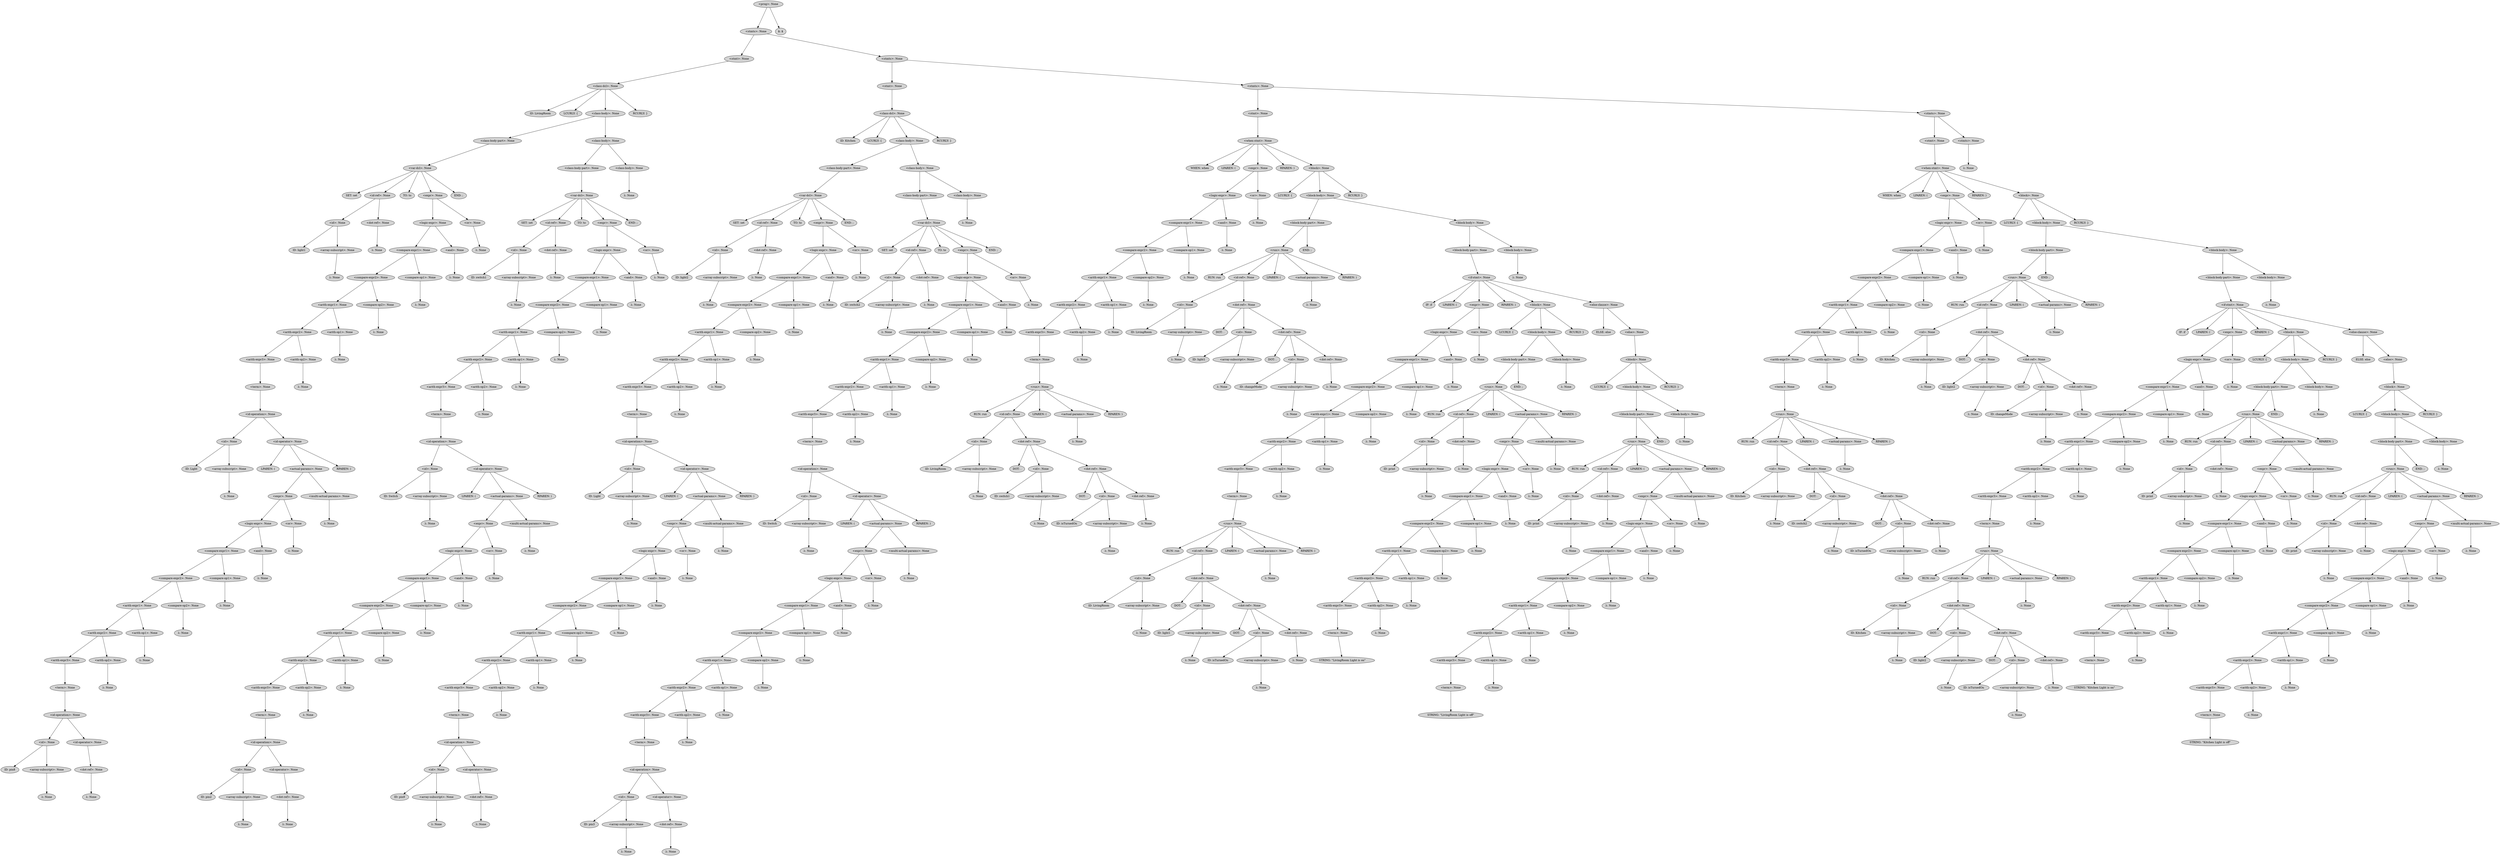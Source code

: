 digraph G {
	graph [ranksep=1.5 ratio=fill]
	node [style=filled]
	overlap=false
	3089073 [label="<prog>: None"]
	3089093 [label="<stmts>: None"]
	3089073 -> 3089093
	3089115 [label="<stmt>: None"]
	3089093 -> 3089115
	3089099 [label="<class-dcl>: None"]
	3089115 -> 3089099
	3089105 [label="ID: LivingRoom"]
	3089099 -> 3089105
	3089113 [label="LCURLY: {"]
	3089099 -> 3089113
	3089089 [label="<class-body>: None"]
	3089099 -> 3089089
	3089111 [label="<class-body-part>: None"]
	3089089 -> 3089111
	3089119 [label="<var-dcl>: None"]
	3089111 -> 3089119
	3089121 [label="SET: set"]
	3089119 -> 3089121
	3089123 [label="<id-ref>: None"]
	3089119 -> 3089123
	3089133 [label="<id>: None"]
	3089123 -> 3089133
	3089137 [label="ID: light1"]
	3089133 -> 3089137
	3089139 [label="<array-subscript>: None"]
	3089133 -> 3089139
	3089141 [label="λ: None"]
	3089139 -> 3089141
	3089135 [label="<dot-ref>: None"]
	3089123 -> 3089135
	3089143 [label="λ: None"]
	3089135 -> 3089143
	3089125 [label="TO: to"]
	3089119 -> 3089125
	3089127 [label="<expr>: None"]
	3089119 -> 3089127
	3089145 [label="<logic-expr>: None"]
	3089127 -> 3089145
	3089149 [label="<compare-expr1>: None"]
	3089145 -> 3089149
	3091459 [label="<compare-expr2>: None"]
	3089149 -> 3091459
	3091463 [label="<arith-expr1>: None"]
	3091459 -> 3091463
	3091467 [label="<arith-expr2>: None"]
	3091463 -> 3091467
	3091471 [label="<arith-expr3>: None"]
	3091467 -> 3091471
	3091475 [label="<term>: None"]
	3091471 -> 3091475
	3091477 [label="<id-operation>: None"]
	3091475 -> 3091477
	3091479 [label="<id>: None"]
	3091477 -> 3091479
	3091483 [label="ID: Light"]
	3091479 -> 3091483
	3091485 [label="<array-subscript>: None"]
	3091479 -> 3091485
	3091487 [label="λ: None"]
	3091485 -> 3091487
	3091481 [label="<id-operator>: None"]
	3091477 -> 3091481
	3091489 [label="LPAREN: ("]
	3091481 -> 3091489
	3091491 [label="<actual-params>: None"]
	3091481 -> 3091491
	3091495 [label="<expr>: None"]
	3091491 -> 3091495
	3091499 [label="<logic-expr>: None"]
	3091495 -> 3091499
	3091503 [label="<compare-expr1>: None"]
	3091499 -> 3091503
	3091507 [label="<compare-expr2>: None"]
	3091503 -> 3091507
	3091511 [label="<arith-expr1>: None"]
	3091507 -> 3091511
	3091515 [label="<arith-expr2>: None"]
	3091511 -> 3091515
	3091519 [label="<arith-expr3>: None"]
	3091515 -> 3091519
	3091523 [label="<term>: None"]
	3091519 -> 3091523
	3091525 [label="<id-operation>: None"]
	3091523 -> 3091525
	3091527 [label="<id>: None"]
	3091525 -> 3091527
	3091531 [label="ID: pin8"]
	3091527 -> 3091531
	3091533 [label="<array-subscript>: None"]
	3091527 -> 3091533
	3091535 [label="λ: None"]
	3091533 -> 3091535
	3091529 [label="<id-operator>: None"]
	3091525 -> 3091529
	3091537 [label="<dot-ref>: None"]
	3091529 -> 3091537
	3091539 [label="λ: None"]
	3091537 -> 3091539
	3091521 [label="<arith-op2>: None"]
	3091515 -> 3091521
	3091541 [label="λ: None"]
	3091521 -> 3091541
	3091517 [label="<arith-op1>: None"]
	3091511 -> 3091517
	3091543 [label="λ: None"]
	3091517 -> 3091543
	3091513 [label="<compare-op2>: None"]
	3091507 -> 3091513
	3091545 [label="λ: None"]
	3091513 -> 3091545
	3091509 [label="<compare-op1>: None"]
	3091503 -> 3091509
	3091547 [label="λ: None"]
	3091509 -> 3091547
	3091505 [label="<and>: None"]
	3091499 -> 3091505
	3091549 [label="λ: None"]
	3091505 -> 3091549
	3091501 [label="<or>: None"]
	3091495 -> 3091501
	3091551 [label="λ: None"]
	3091501 -> 3091551
	3091497 [label="<multi-actual-params>: None"]
	3091491 -> 3091497
	3091553 [label="λ: None"]
	3091497 -> 3091553
	3091493 [label="RPAREN: )"]
	3091481 -> 3091493
	3091473 [label="<arith-op2>: None"]
	3091467 -> 3091473
	3091555 [label="λ: None"]
	3091473 -> 3091555
	3091469 [label="<arith-op1>: None"]
	3091463 -> 3091469
	3091557 [label="λ: None"]
	3091469 -> 3091557
	3091465 [label="<compare-op2>: None"]
	3091459 -> 3091465
	3091559 [label="λ: None"]
	3091465 -> 3091559
	3091461 [label="<compare-op1>: None"]
	3089149 -> 3091461
	3091561 [label="λ: None"]
	3091461 -> 3091561
	3089151 [label="<and>: None"]
	3089145 -> 3089151
	3091563 [label="λ: None"]
	3089151 -> 3091563
	3089147 [label="<or>: None"]
	3089127 -> 3089147
	3091565 [label="λ: None"]
	3089147 -> 3091565
	3089129 [label="END: ;"]
	3089119 -> 3089129
	3089107 [label="<class-body>: None"]
	3089089 -> 3089107
	3091567 [label="<class-body-part>: None"]
	3089107 -> 3091567
	3091571 [label="<var-dcl>: None"]
	3091567 -> 3091571
	3091573 [label="SET: set"]
	3091571 -> 3091573
	3091575 [label="<id-ref>: None"]
	3091571 -> 3091575
	3091585 [label="<id>: None"]
	3091575 -> 3091585
	3091589 [label="ID: switch1"]
	3091585 -> 3091589
	3091591 [label="<array-subscript>: None"]
	3091585 -> 3091591
	3091593 [label="λ: None"]
	3091591 -> 3091593
	3091587 [label="<dot-ref>: None"]
	3091575 -> 3091587
	3091595 [label="λ: None"]
	3091587 -> 3091595
	3091577 [label="TO: to"]
	3091571 -> 3091577
	3091579 [label="<expr>: None"]
	3091571 -> 3091579
	3091597 [label="<logic-expr>: None"]
	3091579 -> 3091597
	3091601 [label="<compare-expr1>: None"]
	3091597 -> 3091601
	3091605 [label="<compare-expr2>: None"]
	3091601 -> 3091605
	3091609 [label="<arith-expr1>: None"]
	3091605 -> 3091609
	3091613 [label="<arith-expr2>: None"]
	3091609 -> 3091613
	3091617 [label="<arith-expr3>: None"]
	3091613 -> 3091617
	3091621 [label="<term>: None"]
	3091617 -> 3091621
	3091623 [label="<id-operation>: None"]
	3091621 -> 3091623
	3091625 [label="<id>: None"]
	3091623 -> 3091625
	3091629 [label="ID: Switch"]
	3091625 -> 3091629
	3091631 [label="<array-subscript>: None"]
	3091625 -> 3091631
	3091633 [label="λ: None"]
	3091631 -> 3091633
	3091627 [label="<id-operator>: None"]
	3091623 -> 3091627
	3091635 [label="LPAREN: ("]
	3091627 -> 3091635
	3091637 [label="<actual-params>: None"]
	3091627 -> 3091637
	3091641 [label="<expr>: None"]
	3091637 -> 3091641
	3091645 [label="<logic-expr>: None"]
	3091641 -> 3091645
	3091649 [label="<compare-expr1>: None"]
	3091645 -> 3091649
	3091653 [label="<compare-expr2>: None"]
	3091649 -> 3091653
	3091657 [label="<arith-expr1>: None"]
	3091653 -> 3091657
	3091661 [label="<arith-expr2>: None"]
	3091657 -> 3091661
	3091665 [label="<arith-expr3>: None"]
	3091661 -> 3091665
	3091669 [label="<term>: None"]
	3091665 -> 3091669
	3091671 [label="<id-operation>: None"]
	3091669 -> 3091671
	3091673 [label="<id>: None"]
	3091671 -> 3091673
	3091677 [label="ID: pin2"]
	3091673 -> 3091677
	3091679 [label="<array-subscript>: None"]
	3091673 -> 3091679
	3091681 [label="λ: None"]
	3091679 -> 3091681
	3091675 [label="<id-operator>: None"]
	3091671 -> 3091675
	3091683 [label="<dot-ref>: None"]
	3091675 -> 3091683
	3091685 [label="λ: None"]
	3091683 -> 3091685
	3091667 [label="<arith-op2>: None"]
	3091661 -> 3091667
	3091687 [label="λ: None"]
	3091667 -> 3091687
	3091663 [label="<arith-op1>: None"]
	3091657 -> 3091663
	3091689 [label="λ: None"]
	3091663 -> 3091689
	3091659 [label="<compare-op2>: None"]
	3091653 -> 3091659
	3091691 [label="λ: None"]
	3091659 -> 3091691
	3091655 [label="<compare-op1>: None"]
	3091649 -> 3091655
	3091693 [label="λ: None"]
	3091655 -> 3091693
	3091651 [label="<and>: None"]
	3091645 -> 3091651
	3091695 [label="λ: None"]
	3091651 -> 3091695
	3091647 [label="<or>: None"]
	3091641 -> 3091647
	3091697 [label="λ: None"]
	3091647 -> 3091697
	3091643 [label="<multi-actual-params>: None"]
	3091637 -> 3091643
	3091699 [label="λ: None"]
	3091643 -> 3091699
	3091639 [label="RPAREN: )"]
	3091627 -> 3091639
	3091619 [label="<arith-op2>: None"]
	3091613 -> 3091619
	3091701 [label="λ: None"]
	3091619 -> 3091701
	3091615 [label="<arith-op1>: None"]
	3091609 -> 3091615
	3091703 [label="λ: None"]
	3091615 -> 3091703
	3091611 [label="<compare-op2>: None"]
	3091605 -> 3091611
	3091705 [label="λ: None"]
	3091611 -> 3091705
	3091607 [label="<compare-op1>: None"]
	3091601 -> 3091607
	3091707 [label="λ: None"]
	3091607 -> 3091707
	3091603 [label="<and>: None"]
	3091597 -> 3091603
	3091709 [label="λ: None"]
	3091603 -> 3091709
	3091599 [label="<or>: None"]
	3091579 -> 3091599
	3091711 [label="λ: None"]
	3091599 -> 3091711
	3091581 [label="END: ;"]
	3091571 -> 3091581
	3091569 [label="<class-body>: None"]
	3089107 -> 3091569
	3092483 [label="λ: None"]
	3091569 -> 3092483
	3089095 [label="RCURLY: }"]
	3089099 -> 3089095
	3089087 [label="<stmts>: None"]
	3089093 -> 3089087
	3092485 [label="<stmt>: None"]
	3089087 -> 3092485
	3092489 [label="<class-dcl>: None"]
	3092485 -> 3092489
	3092491 [label="ID: Kitchen"]
	3092489 -> 3092491
	3092493 [label="LCURLY: {"]
	3092489 -> 3092493
	3092495 [label="<class-body>: None"]
	3092489 -> 3092495
	3092499 [label="<class-body-part>: None"]
	3092495 -> 3092499
	3092503 [label="<var-dcl>: None"]
	3092499 -> 3092503
	3092505 [label="SET: set"]
	3092503 -> 3092505
	3092507 [label="<id-ref>: None"]
	3092503 -> 3092507
	3092517 [label="<id>: None"]
	3092507 -> 3092517
	3092521 [label="ID: light2"]
	3092517 -> 3092521
	3092523 [label="<array-subscript>: None"]
	3092517 -> 3092523
	3092525 [label="λ: None"]
	3092523 -> 3092525
	3092519 [label="<dot-ref>: None"]
	3092507 -> 3092519
	3092527 [label="λ: None"]
	3092519 -> 3092527
	3092509 [label="TO: to"]
	3092503 -> 3092509
	3092511 [label="<expr>: None"]
	3092503 -> 3092511
	3092529 [label="<logic-expr>: None"]
	3092511 -> 3092529
	3092533 [label="<compare-expr1>: None"]
	3092529 -> 3092533
	3092537 [label="<compare-expr2>: None"]
	3092533 -> 3092537
	3092541 [label="<arith-expr1>: None"]
	3092537 -> 3092541
	3092545 [label="<arith-expr2>: None"]
	3092541 -> 3092545
	3092549 [label="<arith-expr3>: None"]
	3092545 -> 3092549
	3092553 [label="<term>: None"]
	3092549 -> 3092553
	3092555 [label="<id-operation>: None"]
	3092553 -> 3092555
	3092557 [label="<id>: None"]
	3092555 -> 3092557
	3092561 [label="ID: Light"]
	3092557 -> 3092561
	3092563 [label="<array-subscript>: None"]
	3092557 -> 3092563
	3092565 [label="λ: None"]
	3092563 -> 3092565
	3092559 [label="<id-operator>: None"]
	3092555 -> 3092559
	3092567 [label="LPAREN: ("]
	3092559 -> 3092567
	3092569 [label="<actual-params>: None"]
	3092559 -> 3092569
	3092573 [label="<expr>: None"]
	3092569 -> 3092573
	3092577 [label="<logic-expr>: None"]
	3092573 -> 3092577
	3092581 [label="<compare-expr1>: None"]
	3092577 -> 3092581
	3092585 [label="<compare-expr2>: None"]
	3092581 -> 3092585
	3092589 [label="<arith-expr1>: None"]
	3092585 -> 3092589
	3092593 [label="<arith-expr2>: None"]
	3092589 -> 3092593
	3092597 [label="<arith-expr3>: None"]
	3092593 -> 3092597
	3092601 [label="<term>: None"]
	3092597 -> 3092601
	3092603 [label="<id-operation>: None"]
	3092601 -> 3092603
	3092605 [label="<id>: None"]
	3092603 -> 3092605
	3092609 [label="ID: pin9"]
	3092605 -> 3092609
	3092611 [label="<array-subscript>: None"]
	3092605 -> 3092611
	3092613 [label="λ: None"]
	3092611 -> 3092613
	3092607 [label="<id-operator>: None"]
	3092603 -> 3092607
	3092615 [label="<dot-ref>: None"]
	3092607 -> 3092615
	3092617 [label="λ: None"]
	3092615 -> 3092617
	3092599 [label="<arith-op2>: None"]
	3092593 -> 3092599
	3092619 [label="λ: None"]
	3092599 -> 3092619
	3092595 [label="<arith-op1>: None"]
	3092589 -> 3092595
	3092621 [label="λ: None"]
	3092595 -> 3092621
	3092591 [label="<compare-op2>: None"]
	3092585 -> 3092591
	3092623 [label="λ: None"]
	3092591 -> 3092623
	3092587 [label="<compare-op1>: None"]
	3092581 -> 3092587
	3092625 [label="λ: None"]
	3092587 -> 3092625
	3092583 [label="<and>: None"]
	3092577 -> 3092583
	3092627 [label="λ: None"]
	3092583 -> 3092627
	3092579 [label="<or>: None"]
	3092573 -> 3092579
	3092629 [label="λ: None"]
	3092579 -> 3092629
	3092575 [label="<multi-actual-params>: None"]
	3092569 -> 3092575
	3092631 [label="λ: None"]
	3092575 -> 3092631
	3092571 [label="RPAREN: )"]
	3092559 -> 3092571
	3092551 [label="<arith-op2>: None"]
	3092545 -> 3092551
	3092633 [label="λ: None"]
	3092551 -> 3092633
	3092547 [label="<arith-op1>: None"]
	3092541 -> 3092547
	3092635 [label="λ: None"]
	3092547 -> 3092635
	3092543 [label="<compare-op2>: None"]
	3092537 -> 3092543
	3092637 [label="λ: None"]
	3092543 -> 3092637
	3092539 [label="<compare-op1>: None"]
	3092533 -> 3092539
	3092639 [label="λ: None"]
	3092539 -> 3092639
	3092535 [label="<and>: None"]
	3092529 -> 3092535
	3092641 [label="λ: None"]
	3092535 -> 3092641
	3092531 [label="<or>: None"]
	3092511 -> 3092531
	3092643 [label="λ: None"]
	3092531 -> 3092643
	3092513 [label="END: ;"]
	3092503 -> 3092513
	3092501 [label="<class-body>: None"]
	3092495 -> 3092501
	3092645 [label="<class-body-part>: None"]
	3092501 -> 3092645
	3092649 [label="<var-dcl>: None"]
	3092645 -> 3092649
	3092651 [label="SET: set"]
	3092649 -> 3092651
	3092653 [label="<id-ref>: None"]
	3092649 -> 3092653
	3092663 [label="<id>: None"]
	3092653 -> 3092663
	3092667 [label="ID: switch2"]
	3092663 -> 3092667
	3092669 [label="<array-subscript>: None"]
	3092663 -> 3092669
	3092671 [label="λ: None"]
	3092669 -> 3092671
	3092665 [label="<dot-ref>: None"]
	3092653 -> 3092665
	3092673 [label="λ: None"]
	3092665 -> 3092673
	3092655 [label="TO: to"]
	3092649 -> 3092655
	3092657 [label="<expr>: None"]
	3092649 -> 3092657
	3092675 [label="<logic-expr>: None"]
	3092657 -> 3092675
	3092679 [label="<compare-expr1>: None"]
	3092675 -> 3092679
	3092683 [label="<compare-expr2>: None"]
	3092679 -> 3092683
	3092687 [label="<arith-expr1>: None"]
	3092683 -> 3092687
	3092691 [label="<arith-expr2>: None"]
	3092687 -> 3092691
	3092695 [label="<arith-expr3>: None"]
	3092691 -> 3092695
	3092699 [label="<term>: None"]
	3092695 -> 3092699
	3092701 [label="<id-operation>: None"]
	3092699 -> 3092701
	3092703 [label="<id>: None"]
	3092701 -> 3092703
	3092707 [label="ID: Switch"]
	3092703 -> 3092707
	3092709 [label="<array-subscript>: None"]
	3092703 -> 3092709
	3092711 [label="λ: None"]
	3092709 -> 3092711
	3092705 [label="<id-operator>: None"]
	3092701 -> 3092705
	3092713 [label="LPAREN: ("]
	3092705 -> 3092713
	3092715 [label="<actual-params>: None"]
	3092705 -> 3092715
	3092719 [label="<expr>: None"]
	3092715 -> 3092719
	3092723 [label="<logic-expr>: None"]
	3092719 -> 3092723
	3092727 [label="<compare-expr1>: None"]
	3092723 -> 3092727
	3092731 [label="<compare-expr2>: None"]
	3092727 -> 3092731
	3092735 [label="<arith-expr1>: None"]
	3092731 -> 3092735
	3094277 [label="<arith-expr2>: None"]
	3092735 -> 3094277
	3094281 [label="<arith-expr3>: None"]
	3094277 -> 3094281
	3094285 [label="<term>: None"]
	3094281 -> 3094285
	3094287 [label="<id-operation>: None"]
	3094285 -> 3094287
	3094289 [label="<id>: None"]
	3094287 -> 3094289
	3094293 [label="ID: pin3"]
	3094289 -> 3094293
	3094295 [label="<array-subscript>: None"]
	3094289 -> 3094295
	3094297 [label="λ: None"]
	3094295 -> 3094297
	3094291 [label="<id-operator>: None"]
	3094287 -> 3094291
	3094299 [label="<dot-ref>: None"]
	3094291 -> 3094299
	3094301 [label="λ: None"]
	3094299 -> 3094301
	3094283 [label="<arith-op2>: None"]
	3094277 -> 3094283
	3094303 [label="λ: None"]
	3094283 -> 3094303
	3094279 [label="<arith-op1>: None"]
	3092735 -> 3094279
	3094305 [label="λ: None"]
	3094279 -> 3094305
	3094275 [label="<compare-op2>: None"]
	3092731 -> 3094275
	3094307 [label="λ: None"]
	3094275 -> 3094307
	3092733 [label="<compare-op1>: None"]
	3092727 -> 3092733
	3094309 [label="λ: None"]
	3092733 -> 3094309
	3092729 [label="<and>: None"]
	3092723 -> 3092729
	3094311 [label="λ: None"]
	3092729 -> 3094311
	3092725 [label="<or>: None"]
	3092719 -> 3092725
	3094313 [label="λ: None"]
	3092725 -> 3094313
	3092721 [label="<multi-actual-params>: None"]
	3092715 -> 3092721
	3094315 [label="λ: None"]
	3092721 -> 3094315
	3092717 [label="RPAREN: )"]
	3092705 -> 3092717
	3092697 [label="<arith-op2>: None"]
	3092691 -> 3092697
	3094317 [label="λ: None"]
	3092697 -> 3094317
	3092693 [label="<arith-op1>: None"]
	3092687 -> 3092693
	3094319 [label="λ: None"]
	3092693 -> 3094319
	3092689 [label="<compare-op2>: None"]
	3092683 -> 3092689
	3094321 [label="λ: None"]
	3092689 -> 3094321
	3092685 [label="<compare-op1>: None"]
	3092679 -> 3092685
	3094323 [label="λ: None"]
	3092685 -> 3094323
	3092681 [label="<and>: None"]
	3092675 -> 3092681
	3094325 [label="λ: None"]
	3092681 -> 3094325
	3092677 [label="<or>: None"]
	3092657 -> 3092677
	3094327 [label="λ: None"]
	3092677 -> 3094327
	3092659 [label="END: ;"]
	3092649 -> 3092659
	3092647 [label="<class-body>: None"]
	3092501 -> 3092647
	3094329 [label="λ: None"]
	3092647 -> 3094329
	3092497 [label="RCURLY: }"]
	3092489 -> 3092497
	3092487 [label="<stmts>: None"]
	3089087 -> 3092487
	3094331 [label="<stmt>: None"]
	3092487 -> 3094331
	3094335 [label="<when-stmt>: None"]
	3094331 -> 3094335
	3094337 [label="WHEN: when"]
	3094335 -> 3094337
	3094339 [label="LPAREN: ("]
	3094335 -> 3094339
	3094341 [label="<expr>: None"]
	3094335 -> 3094341
	3094349 [label="<logic-expr>: None"]
	3094341 -> 3094349
	3094353 [label="<compare-expr1>: None"]
	3094349 -> 3094353
	3094357 [label="<compare-expr2>: None"]
	3094353 -> 3094357
	3094361 [label="<arith-expr1>: None"]
	3094357 -> 3094361
	3094365 [label="<arith-expr2>: None"]
	3094361 -> 3094365
	3094369 [label="<arith-expr3>: None"]
	3094365 -> 3094369
	3094373 [label="<term>: None"]
	3094369 -> 3094373
	3094375 [label="<run>: None"]
	3094373 -> 3094375
	3094377 [label="RUN: run"]
	3094375 -> 3094377
	3094379 [label="<id-ref>: None"]
	3094375 -> 3094379
	3094389 [label="<id>: None"]
	3094379 -> 3094389
	3094393 [label="ID: LivingRoom"]
	3094389 -> 3094393
	3094395 [label="<array-subscript>: None"]
	3094389 -> 3094395
	3094397 [label="λ: None"]
	3094395 -> 3094397
	3094391 [label="<dot-ref>: None"]
	3094379 -> 3094391
	3094399 [label="DOT: ."]
	3094391 -> 3094399
	3094401 [label="<id>: None"]
	3094391 -> 3094401
	3094405 [label="ID: switch1"]
	3094401 -> 3094405
	3094407 [label="<array-subscript>: None"]
	3094401 -> 3094407
	3094409 [label="λ: None"]
	3094407 -> 3094409
	3094403 [label="<dot-ref>: None"]
	3094391 -> 3094403
	3094411 [label="DOT: ."]
	3094403 -> 3094411
	3094413 [label="<id>: None"]
	3094403 -> 3094413
	3094417 [label="ID: isTurnedOn"]
	3094413 -> 3094417
	3094419 [label="<array-subscript>: None"]
	3094413 -> 3094419
	3094421 [label="λ: None"]
	3094419 -> 3094421
	3094415 [label="<dot-ref>: None"]
	3094403 -> 3094415
	3094423 [label="λ: None"]
	3094415 -> 3094423
	3094381 [label="LPAREN: ("]
	3094375 -> 3094381
	3094383 [label="<actual-params>: None"]
	3094375 -> 3094383
	3094425 [label="λ: None"]
	3094383 -> 3094425
	3094385 [label="RPAREN: )"]
	3094375 -> 3094385
	3094371 [label="<arith-op2>: None"]
	3094365 -> 3094371
	3094427 [label="λ: None"]
	3094371 -> 3094427
	3094367 [label="<arith-op1>: None"]
	3094361 -> 3094367
	3094429 [label="λ: None"]
	3094367 -> 3094429
	3094363 [label="<compare-op2>: None"]
	3094357 -> 3094363
	3094431 [label="λ: None"]
	3094363 -> 3094431
	3094359 [label="<compare-op1>: None"]
	3094353 -> 3094359
	3094433 [label="λ: None"]
	3094359 -> 3094433
	3094355 [label="<and>: None"]
	3094349 -> 3094355
	3094435 [label="λ: None"]
	3094355 -> 3094435
	3094351 [label="<or>: None"]
	3094341 -> 3094351
	3094437 [label="λ: None"]
	3094351 -> 3094437
	3094343 [label="RPAREN: )"]
	3094335 -> 3094343
	3094345 [label="<block>: None"]
	3094335 -> 3094345
	3094439 [label="LCURLY: {"]
	3094345 -> 3094439
	3094441 [label="<block-body>: None"]
	3094345 -> 3094441
	3094445 [label="<block-body-part>: None"]
	3094441 -> 3094445
	3094449 [label="<run>: None"]
	3094445 -> 3094449
	3094453 [label="RUN: run"]
	3094449 -> 3094453
	3094455 [label="<id-ref>: None"]
	3094449 -> 3094455
	3094465 [label="<id>: None"]
	3094455 -> 3094465
	3094469 [label="ID: LivingRoom"]
	3094465 -> 3094469
	3094471 [label="<array-subscript>: None"]
	3094465 -> 3094471
	3094473 [label="λ: None"]
	3094471 -> 3094473
	3094467 [label="<dot-ref>: None"]
	3094455 -> 3094467
	3094475 [label="DOT: ."]
	3094467 -> 3094475
	3094477 [label="<id>: None"]
	3094467 -> 3094477
	3094481 [label="ID: light1"]
	3094477 -> 3094481
	3094483 [label="<array-subscript>: None"]
	3094477 -> 3094483
	3094485 [label="λ: None"]
	3094483 -> 3094485
	3094479 [label="<dot-ref>: None"]
	3094467 -> 3094479
	3094487 [label="DOT: ."]
	3094479 -> 3094487
	3094489 [label="<id>: None"]
	3094479 -> 3094489
	3094493 [label="ID: changeMode"]
	3094489 -> 3094493
	3094495 [label="<array-subscript>: None"]
	3094489 -> 3094495
	3094497 [label="λ: None"]
	3094495 -> 3094497
	3094491 [label="<dot-ref>: None"]
	3094479 -> 3094491
	3094499 [label="λ: None"]
	3094491 -> 3094499
	3094457 [label="LPAREN: ("]
	3094449 -> 3094457
	3094459 [label="<actual-params>: None"]
	3094449 -> 3094459
	3094501 [label="λ: None"]
	3094459 -> 3094501
	3094461 [label="RPAREN: )"]
	3094449 -> 3094461
	3094451 [label="END: ;"]
	3094445 -> 3094451
	3094447 [label="<block-body>: None"]
	3094441 -> 3094447
	3094503 [label="<block-body-part>: None"]
	3094447 -> 3094503
	3094507 [label="<if-stmt>: None"]
	3094503 -> 3094507
	3094509 [label="IF: if"]
	3094507 -> 3094509
	3094511 [label="LPAREN: ("]
	3094507 -> 3094511
	3094513 [label="<expr>: None"]
	3094507 -> 3094513
	3094523 [label="<logic-expr>: None"]
	3094513 -> 3094523
	3094527 [label="<compare-expr1>: None"]
	3094523 -> 3094527
	3095301 [label="<compare-expr2>: None"]
	3094527 -> 3095301
	3095305 [label="<arith-expr1>: None"]
	3095301 -> 3095305
	3095309 [label="<arith-expr2>: None"]
	3095305 -> 3095309
	3095313 [label="<arith-expr3>: None"]
	3095309 -> 3095313
	3095317 [label="<term>: None"]
	3095313 -> 3095317
	3095319 [label="<run>: None"]
	3095317 -> 3095319
	3095321 [label="RUN: run"]
	3095319 -> 3095321
	3095323 [label="<id-ref>: None"]
	3095319 -> 3095323
	3095333 [label="<id>: None"]
	3095323 -> 3095333
	3095337 [label="ID: LivingRoom"]
	3095333 -> 3095337
	3095339 [label="<array-subscript>: None"]
	3095333 -> 3095339
	3095341 [label="λ: None"]
	3095339 -> 3095341
	3095335 [label="<dot-ref>: None"]
	3095323 -> 3095335
	3095343 [label="DOT: ."]
	3095335 -> 3095343
	3095345 [label="<id>: None"]
	3095335 -> 3095345
	3095349 [label="ID: light1"]
	3095345 -> 3095349
	3095351 [label="<array-subscript>: None"]
	3095345 -> 3095351
	3095353 [label="λ: None"]
	3095351 -> 3095353
	3095347 [label="<dot-ref>: None"]
	3095335 -> 3095347
	3095355 [label="DOT: ."]
	3095347 -> 3095355
	3095357 [label="<id>: None"]
	3095347 -> 3095357
	3095361 [label="ID: isTurnedOn"]
	3095357 -> 3095361
	3095363 [label="<array-subscript>: None"]
	3095357 -> 3095363
	3095365 [label="λ: None"]
	3095363 -> 3095365
	3095359 [label="<dot-ref>: None"]
	3095347 -> 3095359
	3095367 [label="λ: None"]
	3095359 -> 3095367
	3095325 [label="LPAREN: ("]
	3095319 -> 3095325
	3095327 [label="<actual-params>: None"]
	3095319 -> 3095327
	3095369 [label="λ: None"]
	3095327 -> 3095369
	3095329 [label="RPAREN: )"]
	3095319 -> 3095329
	3095315 [label="<arith-op2>: None"]
	3095309 -> 3095315
	3095371 [label="λ: None"]
	3095315 -> 3095371
	3095311 [label="<arith-op1>: None"]
	3095305 -> 3095311
	3095373 [label="λ: None"]
	3095311 -> 3095373
	3095307 [label="<compare-op2>: None"]
	3095301 -> 3095307
	3095375 [label="λ: None"]
	3095307 -> 3095375
	3095303 [label="<compare-op1>: None"]
	3094527 -> 3095303
	3095377 [label="λ: None"]
	3095303 -> 3095377
	3095299 [label="<and>: None"]
	3094523 -> 3095299
	3095379 [label="λ: None"]
	3095299 -> 3095379
	3094525 [label="<or>: None"]
	3094513 -> 3094525
	3095381 [label="λ: None"]
	3094525 -> 3095381
	3094515 [label="RPAREN: )"]
	3094507 -> 3094515
	3094517 [label="<block>: None"]
	3094507 -> 3094517
	3095383 [label="LCURLY: {"]
	3094517 -> 3095383
	3095385 [label="<block-body>: None"]
	3094517 -> 3095385
	3095389 [label="<block-body-part>: None"]
	3095385 -> 3095389
	3095393 [label="<run>: None"]
	3095389 -> 3095393
	3095397 [label="RUN: run"]
	3095393 -> 3095397
	3095399 [label="<id-ref>: None"]
	3095393 -> 3095399
	3095409 [label="<id>: None"]
	3095399 -> 3095409
	3095413 [label="ID: print"]
	3095409 -> 3095413
	3095415 [label="<array-subscript>: None"]
	3095409 -> 3095415
	3095417 [label="λ: None"]
	3095415 -> 3095417
	3095411 [label="<dot-ref>: None"]
	3095399 -> 3095411
	3095419 [label="λ: None"]
	3095411 -> 3095419
	3095401 [label="LPAREN: ("]
	3095393 -> 3095401
	3095403 [label="<actual-params>: None"]
	3095393 -> 3095403
	3095421 [label="<expr>: None"]
	3095403 -> 3095421
	3095425 [label="<logic-expr>: None"]
	3095421 -> 3095425
	3095429 [label="<compare-expr1>: None"]
	3095425 -> 3095429
	3095433 [label="<compare-expr2>: None"]
	3095429 -> 3095433
	3095437 [label="<arith-expr1>: None"]
	3095433 -> 3095437
	3095441 [label="<arith-expr2>: None"]
	3095437 -> 3095441
	3095445 [label="<arith-expr3>: None"]
	3095441 -> 3095445
	3095449 [label="<term>: None"]
	3095445 -> 3095449
	3095451 [label="STRING: \"LivingRoom Light is on\""]
	3095449 -> 3095451
	3095447 [label="<arith-op2>: None"]
	3095441 -> 3095447
	3095453 [label="λ: None"]
	3095447 -> 3095453
	3095443 [label="<arith-op1>: None"]
	3095437 -> 3095443
	3095455 [label="λ: None"]
	3095443 -> 3095455
	3095439 [label="<compare-op2>: None"]
	3095433 -> 3095439
	3095457 [label="λ: None"]
	3095439 -> 3095457
	3095435 [label="<compare-op1>: None"]
	3095429 -> 3095435
	3095459 [label="λ: None"]
	3095435 -> 3095459
	3095431 [label="<and>: None"]
	3095425 -> 3095431
	3095461 [label="λ: None"]
	3095431 -> 3095461
	3095427 [label="<or>: None"]
	3095421 -> 3095427
	3095463 [label="λ: None"]
	3095427 -> 3095463
	3095423 [label="<multi-actual-params>: None"]
	3095403 -> 3095423
	3095465 [label="λ: None"]
	3095423 -> 3095465
	3095405 [label="RPAREN: )"]
	3095393 -> 3095405
	3095395 [label="END: ;"]
	3095389 -> 3095395
	3095391 [label="<block-body>: None"]
	3095385 -> 3095391
	3095467 [label="λ: None"]
	3095391 -> 3095467
	3095387 [label="RCURLY: }"]
	3094517 -> 3095387
	3094521 [label="<else-clause>: None"]
	3094507 -> 3094521
	3095469 [label="ELSE: else"]
	3094521 -> 3095469
	3095471 [label="<else>: None"]
	3094521 -> 3095471
	3095473 [label="<block>: None"]
	3095471 -> 3095473
	3095475 [label="LCURLY: {"]
	3095473 -> 3095475
	3095477 [label="<block-body>: None"]
	3095473 -> 3095477
	3095481 [label="<block-body-part>: None"]
	3095477 -> 3095481
	3095485 [label="<run>: None"]
	3095481 -> 3095485
	3095489 [label="RUN: run"]
	3095485 -> 3095489
	3095491 [label="<id-ref>: None"]
	3095485 -> 3095491
	3095501 [label="<id>: None"]
	3095491 -> 3095501
	3095505 [label="ID: print"]
	3095501 -> 3095505
	3095507 [label="<array-subscript>: None"]
	3095501 -> 3095507
	3095509 [label="λ: None"]
	3095507 -> 3095509
	3095503 [label="<dot-ref>: None"]
	3095491 -> 3095503
	3095511 [label="λ: None"]
	3095503 -> 3095511
	3095493 [label="LPAREN: ("]
	3095485 -> 3095493
	3095495 [label="<actual-params>: None"]
	3095485 -> 3095495
	3095513 [label="<expr>: None"]
	3095495 -> 3095513
	3095517 [label="<logic-expr>: None"]
	3095513 -> 3095517
	3095521 [label="<compare-expr1>: None"]
	3095517 -> 3095521
	3095525 [label="<compare-expr2>: None"]
	3095521 -> 3095525
	3095529 [label="<arith-expr1>: None"]
	3095525 -> 3095529
	3095533 [label="<arith-expr2>: None"]
	3095529 -> 3095533
	3095537 [label="<arith-expr3>: None"]
	3095533 -> 3095537
	3095541 [label="<term>: None"]
	3095537 -> 3095541
	3095543 [label="STRING: \"LivingRoom Light is off\""]
	3095541 -> 3095543
	3095539 [label="<arith-op2>: None"]
	3095533 -> 3095539
	3095545 [label="λ: None"]
	3095539 -> 3095545
	3095535 [label="<arith-op1>: None"]
	3095529 -> 3095535
	3095547 [label="λ: None"]
	3095535 -> 3095547
	3095531 [label="<compare-op2>: None"]
	3095525 -> 3095531
	3095549 [label="λ: None"]
	3095531 -> 3095549
	3095527 [label="<compare-op1>: None"]
	3095521 -> 3095527
	3095551 [label="λ: None"]
	3095527 -> 3095551
	3095523 [label="<and>: None"]
	3095517 -> 3095523
	3096579 [label="λ: None"]
	3095523 -> 3096579
	3095519 [label="<or>: None"]
	3095513 -> 3095519
	3096581 [label="λ: None"]
	3095519 -> 3096581
	3095515 [label="<multi-actual-params>: None"]
	3095495 -> 3095515
	3096583 [label="λ: None"]
	3095515 -> 3096583
	3095497 [label="RPAREN: )"]
	3095485 -> 3095497
	3095487 [label="END: ;"]
	3095481 -> 3095487
	3095483 [label="<block-body>: None"]
	3095477 -> 3095483
	3096585 [label="λ: None"]
	3095483 -> 3096585
	3095479 [label="RCURLY: }"]
	3095473 -> 3095479
	3094505 [label="<block-body>: None"]
	3094447 -> 3094505
	3096587 [label="λ: None"]
	3094505 -> 3096587
	3094443 [label="RCURLY: }"]
	3094345 -> 3094443
	3094333 [label="<stmts>: None"]
	3092487 -> 3094333
	3096589 [label="<stmt>: None"]
	3094333 -> 3096589
	3096593 [label="<when-stmt>: None"]
	3096589 -> 3096593
	3096595 [label="WHEN: when"]
	3096593 -> 3096595
	3096597 [label="LPAREN: ("]
	3096593 -> 3096597
	3096599 [label="<expr>: None"]
	3096593 -> 3096599
	3096607 [label="<logic-expr>: None"]
	3096599 -> 3096607
	3096611 [label="<compare-expr1>: None"]
	3096607 -> 3096611
	3096615 [label="<compare-expr2>: None"]
	3096611 -> 3096615
	3096619 [label="<arith-expr1>: None"]
	3096615 -> 3096619
	3096623 [label="<arith-expr2>: None"]
	3096619 -> 3096623
	3096627 [label="<arith-expr3>: None"]
	3096623 -> 3096627
	3096631 [label="<term>: None"]
	3096627 -> 3096631
	3096633 [label="<run>: None"]
	3096631 -> 3096633
	3096635 [label="RUN: run"]
	3096633 -> 3096635
	3096637 [label="<id-ref>: None"]
	3096633 -> 3096637
	3096647 [label="<id>: None"]
	3096637 -> 3096647
	3096651 [label="ID: Kitchen"]
	3096647 -> 3096651
	3096653 [label="<array-subscript>: None"]
	3096647 -> 3096653
	3096655 [label="λ: None"]
	3096653 -> 3096655
	3096649 [label="<dot-ref>: None"]
	3096637 -> 3096649
	3096657 [label="DOT: ."]
	3096649 -> 3096657
	3096659 [label="<id>: None"]
	3096649 -> 3096659
	3096663 [label="ID: switch2"]
	3096659 -> 3096663
	3096665 [label="<array-subscript>: None"]
	3096659 -> 3096665
	3096667 [label="λ: None"]
	3096665 -> 3096667
	3096661 [label="<dot-ref>: None"]
	3096649 -> 3096661
	3096669 [label="DOT: ."]
	3096661 -> 3096669
	3096671 [label="<id>: None"]
	3096661 -> 3096671
	3096675 [label="ID: isTurnedOn"]
	3096671 -> 3096675
	3096677 [label="<array-subscript>: None"]
	3096671 -> 3096677
	3096679 [label="λ: None"]
	3096677 -> 3096679
	3096673 [label="<dot-ref>: None"]
	3096661 -> 3096673
	3096681 [label="λ: None"]
	3096673 -> 3096681
	3096639 [label="LPAREN: ("]
	3096633 -> 3096639
	3096641 [label="<actual-params>: None"]
	3096633 -> 3096641
	3096683 [label="λ: None"]
	3096641 -> 3096683
	3096643 [label="RPAREN: )"]
	3096633 -> 3096643
	3096629 [label="<arith-op2>: None"]
	3096623 -> 3096629
	3096685 [label="λ: None"]
	3096629 -> 3096685
	3096625 [label="<arith-op1>: None"]
	3096619 -> 3096625
	3096687 [label="λ: None"]
	3096625 -> 3096687
	3096621 [label="<compare-op2>: None"]
	3096615 -> 3096621
	3096689 [label="λ: None"]
	3096621 -> 3096689
	3096617 [label="<compare-op1>: None"]
	3096611 -> 3096617
	3096691 [label="λ: None"]
	3096617 -> 3096691
	3096613 [label="<and>: None"]
	3096607 -> 3096613
	3096693 [label="λ: None"]
	3096613 -> 3096693
	3096609 [label="<or>: None"]
	3096599 -> 3096609
	3096695 [label="λ: None"]
	3096609 -> 3096695
	3096601 [label="RPAREN: )"]
	3096593 -> 3096601
	3096603 [label="<block>: None"]
	3096593 -> 3096603
	3096697 [label="LCURLY: {"]
	3096603 -> 3096697
	3096699 [label="<block-body>: None"]
	3096603 -> 3096699
	3096703 [label="<block-body-part>: None"]
	3096699 -> 3096703
	3096707 [label="<run>: None"]
	3096703 -> 3096707
	3096711 [label="RUN: run"]
	3096707 -> 3096711
	3096713 [label="<id-ref>: None"]
	3096707 -> 3096713
	3096723 [label="<id>: None"]
	3096713 -> 3096723
	3096727 [label="ID: Kitchen"]
	3096723 -> 3096727
	3096729 [label="<array-subscript>: None"]
	3096723 -> 3096729
	3096731 [label="λ: None"]
	3096729 -> 3096731
	3096725 [label="<dot-ref>: None"]
	3096713 -> 3096725
	3096733 [label="DOT: ."]
	3096725 -> 3096733
	3096735 [label="<id>: None"]
	3096725 -> 3096735
	3096739 [label="ID: light2"]
	3096735 -> 3096739
	3096741 [label="<array-subscript>: None"]
	3096735 -> 3096741
	3096743 [label="λ: None"]
	3096741 -> 3096743
	3096737 [label="<dot-ref>: None"]
	3096725 -> 3096737
	3096745 [label="DOT: ."]
	3096737 -> 3096745
	3096747 [label="<id>: None"]
	3096737 -> 3096747
	3096751 [label="ID: changeMode"]
	3096747 -> 3096751
	3096753 [label="<array-subscript>: None"]
	3096747 -> 3096753
	3096755 [label="λ: None"]
	3096753 -> 3096755
	3096749 [label="<dot-ref>: None"]
	3096737 -> 3096749
	3096757 [label="λ: None"]
	3096749 -> 3096757
	3096715 [label="LPAREN: ("]
	3096707 -> 3096715
	3096717 [label="<actual-params>: None"]
	3096707 -> 3096717
	3096759 [label="λ: None"]
	3096717 -> 3096759
	3096719 [label="RPAREN: )"]
	3096707 -> 3096719
	3096709 [label="END: ;"]
	3096703 -> 3096709
	3096705 [label="<block-body>: None"]
	3096699 -> 3096705
	3096761 [label="<block-body-part>: None"]
	3096705 -> 3096761
	3096765 [label="<if-stmt>: None"]
	3096761 -> 3096765
	3096767 [label="IF: if"]
	3096765 -> 3096767
	3096769 [label="LPAREN: ("]
	3096765 -> 3096769
	3096771 [label="<expr>: None"]
	3096765 -> 3096771
	3096781 [label="<logic-expr>: None"]
	3096771 -> 3096781
	3096785 [label="<compare-expr1>: None"]
	3096781 -> 3096785
	3096789 [label="<compare-expr2>: None"]
	3096785 -> 3096789
	3096793 [label="<arith-expr1>: None"]
	3096789 -> 3096793
	3096797 [label="<arith-expr2>: None"]
	3096793 -> 3096797
	3096801 [label="<arith-expr3>: None"]
	3096797 -> 3096801
	3096805 [label="<term>: None"]
	3096801 -> 3096805
	3096807 [label="<run>: None"]
	3096805 -> 3096807
	3096809 [label="RUN: run"]
	3096807 -> 3096809
	3096811 [label="<id-ref>: None"]
	3096807 -> 3096811
	3096821 [label="<id>: None"]
	3096811 -> 3096821
	3096825 [label="ID: Kitchen"]
	3096821 -> 3096825
	3096827 [label="<array-subscript>: None"]
	3096821 -> 3096827
	3096829 [label="λ: None"]
	3096827 -> 3096829
	3096823 [label="<dot-ref>: None"]
	3096811 -> 3096823
	3096831 [label="DOT: ."]
	3096823 -> 3096831
	3097859 [label="<id>: None"]
	3096823 -> 3097859
	3097863 [label="ID: light2"]
	3097859 -> 3097863
	3097865 [label="<array-subscript>: None"]
	3097859 -> 3097865
	3097867 [label="λ: None"]
	3097865 -> 3097867
	3097861 [label="<dot-ref>: None"]
	3096823 -> 3097861
	3097869 [label="DOT: ."]
	3097861 -> 3097869
	3097871 [label="<id>: None"]
	3097861 -> 3097871
	3097875 [label="ID: isTurnedOn"]
	3097871 -> 3097875
	3097877 [label="<array-subscript>: None"]
	3097871 -> 3097877
	3097879 [label="λ: None"]
	3097877 -> 3097879
	3097873 [label="<dot-ref>: None"]
	3097861 -> 3097873
	3097881 [label="λ: None"]
	3097873 -> 3097881
	3096813 [label="LPAREN: ("]
	3096807 -> 3096813
	3096815 [label="<actual-params>: None"]
	3096807 -> 3096815
	3097883 [label="λ: None"]
	3096815 -> 3097883
	3096817 [label="RPAREN: )"]
	3096807 -> 3096817
	3096803 [label="<arith-op2>: None"]
	3096797 -> 3096803
	3097885 [label="λ: None"]
	3096803 -> 3097885
	3096799 [label="<arith-op1>: None"]
	3096793 -> 3096799
	3097887 [label="λ: None"]
	3096799 -> 3097887
	3096795 [label="<compare-op2>: None"]
	3096789 -> 3096795
	3097889 [label="λ: None"]
	3096795 -> 3097889
	3096791 [label="<compare-op1>: None"]
	3096785 -> 3096791
	3097891 [label="λ: None"]
	3096791 -> 3097891
	3096787 [label="<and>: None"]
	3096781 -> 3096787
	3097893 [label="λ: None"]
	3096787 -> 3097893
	3096783 [label="<or>: None"]
	3096771 -> 3096783
	3097895 [label="λ: None"]
	3096783 -> 3097895
	3096773 [label="RPAREN: )"]
	3096765 -> 3096773
	3096775 [label="<block>: None"]
	3096765 -> 3096775
	3097897 [label="LCURLY: {"]
	3096775 -> 3097897
	3097899 [label="<block-body>: None"]
	3096775 -> 3097899
	3097903 [label="<block-body-part>: None"]
	3097899 -> 3097903
	3097907 [label="<run>: None"]
	3097903 -> 3097907
	3097911 [label="RUN: run"]
	3097907 -> 3097911
	3097913 [label="<id-ref>: None"]
	3097907 -> 3097913
	3097923 [label="<id>: None"]
	3097913 -> 3097923
	3097927 [label="ID: print"]
	3097923 -> 3097927
	3097929 [label="<array-subscript>: None"]
	3097923 -> 3097929
	3097931 [label="λ: None"]
	3097929 -> 3097931
	3097925 [label="<dot-ref>: None"]
	3097913 -> 3097925
	3097933 [label="λ: None"]
	3097925 -> 3097933
	3097915 [label="LPAREN: ("]
	3097907 -> 3097915
	3097917 [label="<actual-params>: None"]
	3097907 -> 3097917
	3097935 [label="<expr>: None"]
	3097917 -> 3097935
	3097939 [label="<logic-expr>: None"]
	3097935 -> 3097939
	3097943 [label="<compare-expr1>: None"]
	3097939 -> 3097943
	3097947 [label="<compare-expr2>: None"]
	3097943 -> 3097947
	3097951 [label="<arith-expr1>: None"]
	3097947 -> 3097951
	3097955 [label="<arith-expr2>: None"]
	3097951 -> 3097955
	3097959 [label="<arith-expr3>: None"]
	3097955 -> 3097959
	3097963 [label="<term>: None"]
	3097959 -> 3097963
	3097965 [label="STRING: \"Kitchen Light is on\""]
	3097963 -> 3097965
	3097961 [label="<arith-op2>: None"]
	3097955 -> 3097961
	3097967 [label="λ: None"]
	3097961 -> 3097967
	3097957 [label="<arith-op1>: None"]
	3097951 -> 3097957
	3097969 [label="λ: None"]
	3097957 -> 3097969
	3097953 [label="<compare-op2>: None"]
	3097947 -> 3097953
	3097971 [label="λ: None"]
	3097953 -> 3097971
	3097949 [label="<compare-op1>: None"]
	3097943 -> 3097949
	3097973 [label="λ: None"]
	3097949 -> 3097973
	3097945 [label="<and>: None"]
	3097939 -> 3097945
	3097975 [label="λ: None"]
	3097945 -> 3097975
	3097941 [label="<or>: None"]
	3097935 -> 3097941
	3097977 [label="λ: None"]
	3097941 -> 3097977
	3097937 [label="<multi-actual-params>: None"]
	3097917 -> 3097937
	3097979 [label="λ: None"]
	3097937 -> 3097979
	3097919 [label="RPAREN: )"]
	3097907 -> 3097919
	3097909 [label="END: ;"]
	3097903 -> 3097909
	3097905 [label="<block-body>: None"]
	3097899 -> 3097905
	3097981 [label="λ: None"]
	3097905 -> 3097981
	3097901 [label="RCURLY: }"]
	3096775 -> 3097901
	3096779 [label="<else-clause>: None"]
	3096765 -> 3096779
	3097983 [label="ELSE: else"]
	3096779 -> 3097983
	3097985 [label="<else>: None"]
	3096779 -> 3097985
	3097987 [label="<block>: None"]
	3097985 -> 3097987
	3097989 [label="LCURLY: {"]
	3097987 -> 3097989
	3097991 [label="<block-body>: None"]
	3097987 -> 3097991
	3097995 [label="<block-body-part>: None"]
	3097991 -> 3097995
	3097999 [label="<run>: None"]
	3097995 -> 3097999
	3098003 [label="RUN: run"]
	3097999 -> 3098003
	3098005 [label="<id-ref>: None"]
	3097999 -> 3098005
	3098015 [label="<id>: None"]
	3098005 -> 3098015
	3098019 [label="ID: print"]
	3098015 -> 3098019
	3098021 [label="<array-subscript>: None"]
	3098015 -> 3098021
	3098023 [label="λ: None"]
	3098021 -> 3098023
	3098017 [label="<dot-ref>: None"]
	3098005 -> 3098017
	3098025 [label="λ: None"]
	3098017 -> 3098025
	3098007 [label="LPAREN: ("]
	3097999 -> 3098007
	3098009 [label="<actual-params>: None"]
	3097999 -> 3098009
	3098027 [label="<expr>: None"]
	3098009 -> 3098027
	3098031 [label="<logic-expr>: None"]
	3098027 -> 3098031
	3098035 [label="<compare-expr1>: None"]
	3098031 -> 3098035
	3098039 [label="<compare-expr2>: None"]
	3098035 -> 3098039
	3098043 [label="<arith-expr1>: None"]
	3098039 -> 3098043
	3098047 [label="<arith-expr2>: None"]
	3098043 -> 3098047
	3098051 [label="<arith-expr3>: None"]
	3098047 -> 3098051
	3098055 [label="<term>: None"]
	3098051 -> 3098055
	3098057 [label="STRING: \"Kitchen Light is off\""]
	3098055 -> 3098057
	3098053 [label="<arith-op2>: None"]
	3098047 -> 3098053
	3098059 [label="λ: None"]
	3098053 -> 3098059
	3098049 [label="<arith-op1>: None"]
	3098043 -> 3098049
	3098061 [label="λ: None"]
	3098049 -> 3098061
	3098045 [label="<compare-op2>: None"]
	3098039 -> 3098045
	3098063 [label="λ: None"]
	3098045 -> 3098063
	3098041 [label="<compare-op1>: None"]
	3098035 -> 3098041
	3098065 [label="λ: None"]
	3098041 -> 3098065
	3098037 [label="<and>: None"]
	3098031 -> 3098037
	3098067 [label="λ: None"]
	3098037 -> 3098067
	3098033 [label="<or>: None"]
	3098027 -> 3098033
	3098069 [label="λ: None"]
	3098033 -> 3098069
	3098029 [label="<multi-actual-params>: None"]
	3098009 -> 3098029
	3098071 [label="λ: None"]
	3098029 -> 3098071
	3098011 [label="RPAREN: )"]
	3097999 -> 3098011
	3098001 [label="END: ;"]
	3097995 -> 3098001
	3097997 [label="<block-body>: None"]
	3097991 -> 3097997
	3098073 [label="λ: None"]
	3097997 -> 3098073
	3097993 [label="RCURLY: }"]
	3097987 -> 3097993
	3096763 [label="<block-body>: None"]
	3096705 -> 3096763
	3098075 [label="λ: None"]
	3096763 -> 3098075
	3096701 [label="RCURLY: }"]
	3096603 -> 3096701
	3096591 [label="<stmts>: None"]
	3094333 -> 3096591
	3098077 [label="λ: None"]
	3096591 -> 3098077
	3089117 [label="$: $"]
	3089073 -> 3089117
}
